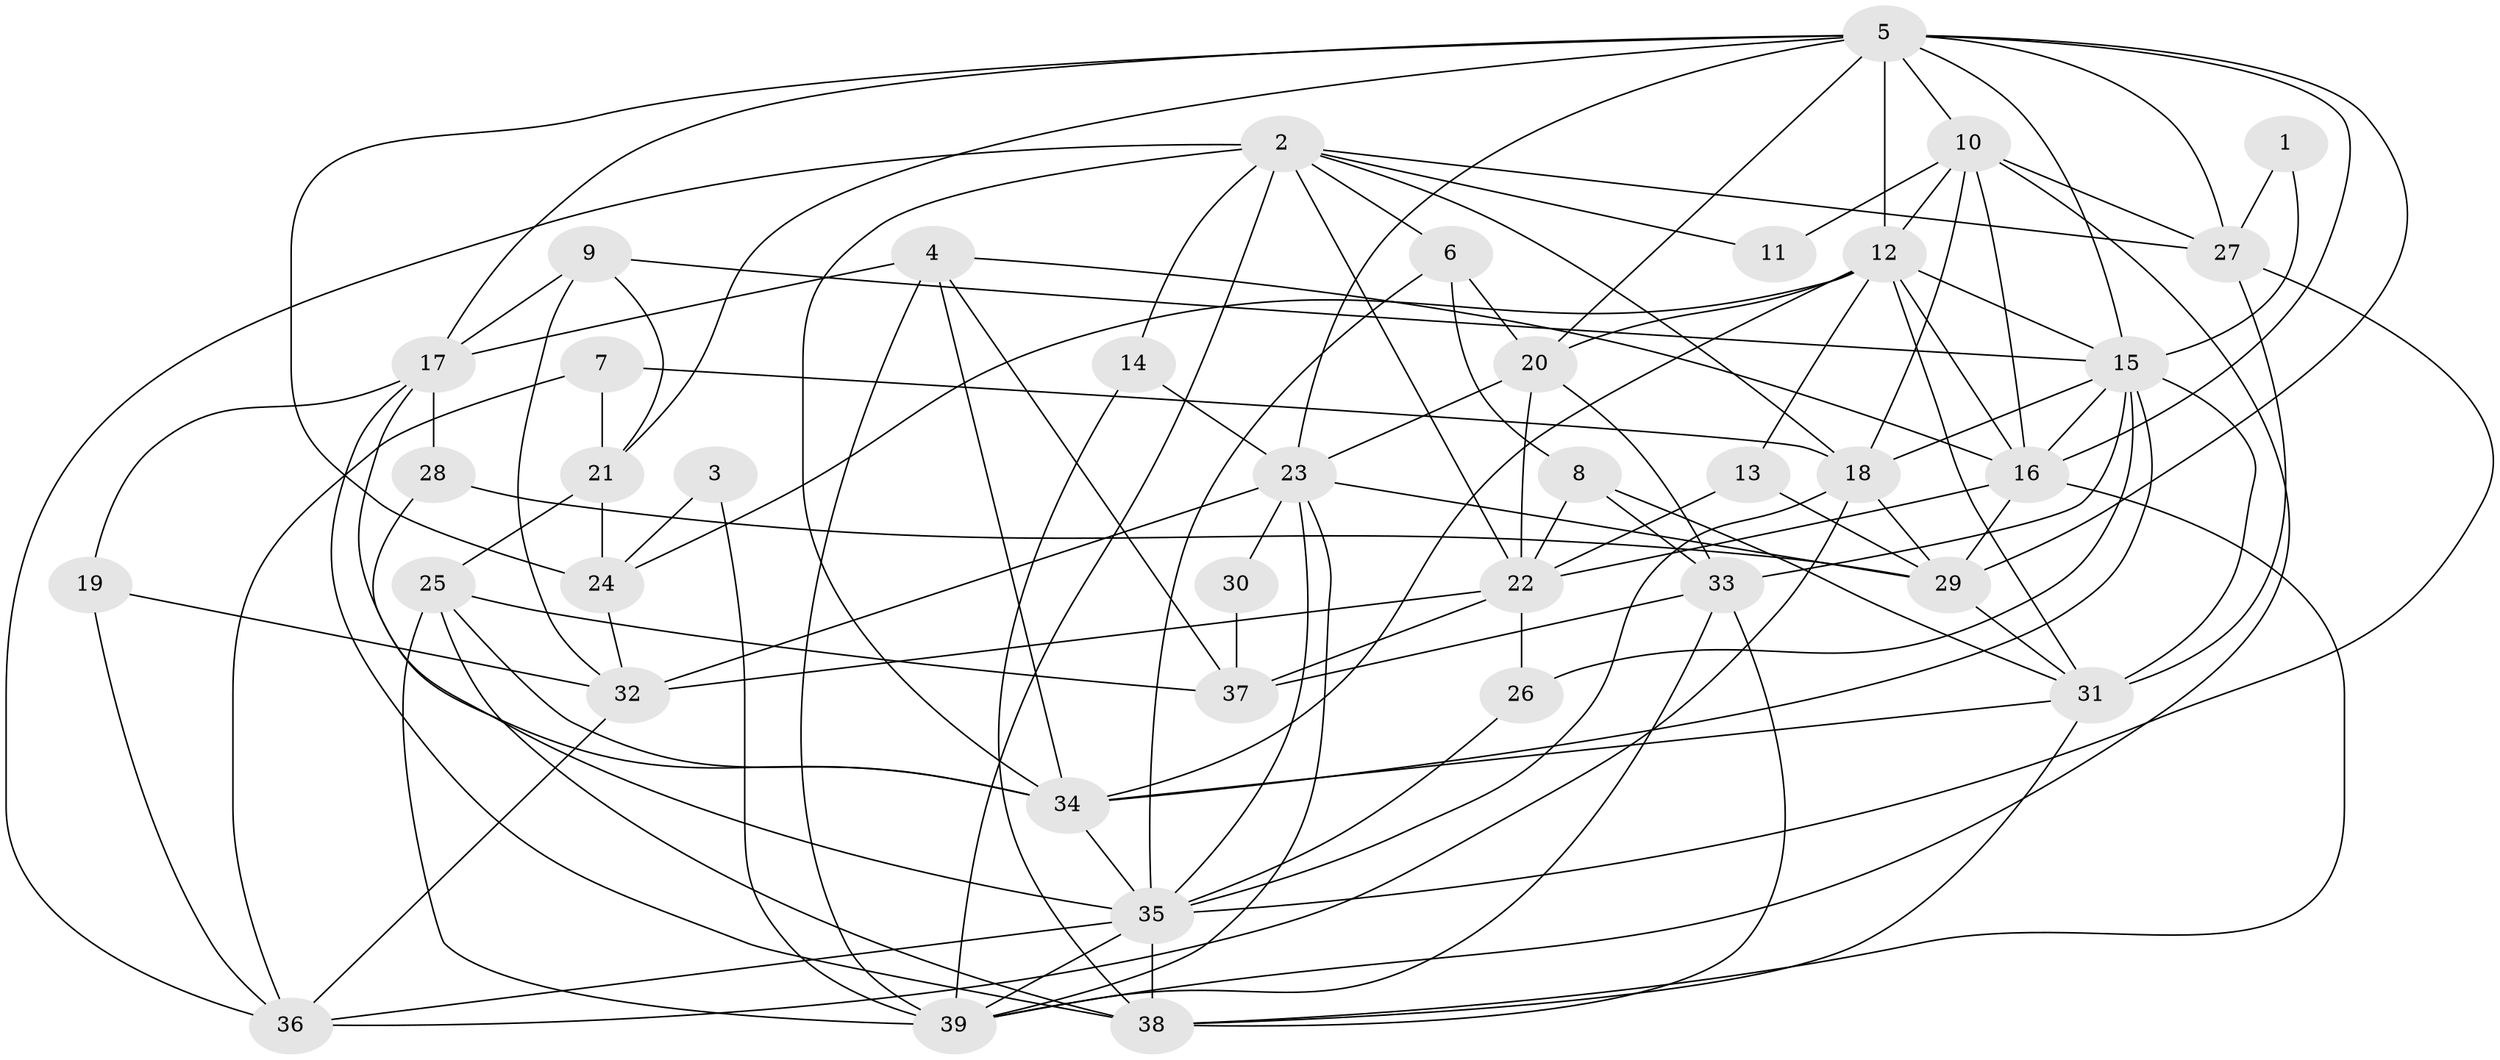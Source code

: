 // original degree distribution, {4: 0.18181818181818182, 6: 0.14285714285714285, 3: 0.22077922077922077, 2: 0.19480519480519481, 5: 0.23376623376623376, 7: 0.012987012987012988, 8: 0.012987012987012988}
// Generated by graph-tools (version 1.1) at 2025/50/03/09/25 03:50:11]
// undirected, 39 vertices, 112 edges
graph export_dot {
graph [start="1"]
  node [color=gray90,style=filled];
  1;
  2;
  3;
  4;
  5;
  6;
  7;
  8;
  9;
  10;
  11;
  12;
  13;
  14;
  15;
  16;
  17;
  18;
  19;
  20;
  21;
  22;
  23;
  24;
  25;
  26;
  27;
  28;
  29;
  30;
  31;
  32;
  33;
  34;
  35;
  36;
  37;
  38;
  39;
  1 -- 15 [weight=1.0];
  1 -- 27 [weight=1.0];
  2 -- 6 [weight=1.0];
  2 -- 11 [weight=1.0];
  2 -- 14 [weight=1.0];
  2 -- 18 [weight=1.0];
  2 -- 22 [weight=1.0];
  2 -- 27 [weight=1.0];
  2 -- 34 [weight=1.0];
  2 -- 36 [weight=1.0];
  2 -- 39 [weight=1.0];
  3 -- 24 [weight=1.0];
  3 -- 39 [weight=1.0];
  4 -- 16 [weight=1.0];
  4 -- 17 [weight=1.0];
  4 -- 34 [weight=2.0];
  4 -- 37 [weight=1.0];
  4 -- 39 [weight=1.0];
  5 -- 10 [weight=1.0];
  5 -- 12 [weight=1.0];
  5 -- 15 [weight=1.0];
  5 -- 16 [weight=1.0];
  5 -- 17 [weight=1.0];
  5 -- 20 [weight=1.0];
  5 -- 21 [weight=1.0];
  5 -- 23 [weight=1.0];
  5 -- 24 [weight=1.0];
  5 -- 27 [weight=1.0];
  5 -- 29 [weight=1.0];
  6 -- 8 [weight=1.0];
  6 -- 20 [weight=1.0];
  6 -- 35 [weight=1.0];
  7 -- 18 [weight=1.0];
  7 -- 21 [weight=1.0];
  7 -- 36 [weight=1.0];
  8 -- 22 [weight=1.0];
  8 -- 31 [weight=1.0];
  8 -- 33 [weight=1.0];
  9 -- 15 [weight=1.0];
  9 -- 17 [weight=1.0];
  9 -- 21 [weight=1.0];
  9 -- 32 [weight=1.0];
  10 -- 11 [weight=1.0];
  10 -- 12 [weight=1.0];
  10 -- 16 [weight=1.0];
  10 -- 18 [weight=1.0];
  10 -- 27 [weight=1.0];
  10 -- 39 [weight=1.0];
  12 -- 13 [weight=1.0];
  12 -- 15 [weight=1.0];
  12 -- 16 [weight=1.0];
  12 -- 20 [weight=1.0];
  12 -- 24 [weight=1.0];
  12 -- 31 [weight=1.0];
  12 -- 34 [weight=1.0];
  13 -- 22 [weight=1.0];
  13 -- 29 [weight=1.0];
  14 -- 23 [weight=1.0];
  14 -- 38 [weight=1.0];
  15 -- 16 [weight=1.0];
  15 -- 18 [weight=1.0];
  15 -- 26 [weight=1.0];
  15 -- 31 [weight=1.0];
  15 -- 33 [weight=1.0];
  15 -- 34 [weight=1.0];
  16 -- 22 [weight=1.0];
  16 -- 29 [weight=1.0];
  16 -- 38 [weight=1.0];
  17 -- 19 [weight=1.0];
  17 -- 28 [weight=1.0];
  17 -- 34 [weight=1.0];
  17 -- 38 [weight=1.0];
  18 -- 29 [weight=1.0];
  18 -- 35 [weight=1.0];
  18 -- 36 [weight=1.0];
  19 -- 32 [weight=1.0];
  19 -- 36 [weight=1.0];
  20 -- 22 [weight=1.0];
  20 -- 23 [weight=1.0];
  20 -- 33 [weight=1.0];
  21 -- 24 [weight=1.0];
  21 -- 25 [weight=1.0];
  22 -- 26 [weight=1.0];
  22 -- 32 [weight=1.0];
  22 -- 37 [weight=1.0];
  23 -- 29 [weight=1.0];
  23 -- 30 [weight=1.0];
  23 -- 32 [weight=1.0];
  23 -- 35 [weight=1.0];
  23 -- 39 [weight=1.0];
  24 -- 32 [weight=1.0];
  25 -- 34 [weight=1.0];
  25 -- 37 [weight=1.0];
  25 -- 38 [weight=1.0];
  25 -- 39 [weight=1.0];
  26 -- 35 [weight=1.0];
  27 -- 31 [weight=1.0];
  27 -- 35 [weight=1.0];
  28 -- 29 [weight=1.0];
  28 -- 35 [weight=1.0];
  29 -- 31 [weight=1.0];
  30 -- 37 [weight=1.0];
  31 -- 34 [weight=1.0];
  31 -- 38 [weight=1.0];
  32 -- 36 [weight=1.0];
  33 -- 37 [weight=1.0];
  33 -- 38 [weight=1.0];
  33 -- 39 [weight=1.0];
  34 -- 35 [weight=1.0];
  35 -- 36 [weight=1.0];
  35 -- 38 [weight=1.0];
  35 -- 39 [weight=1.0];
}
